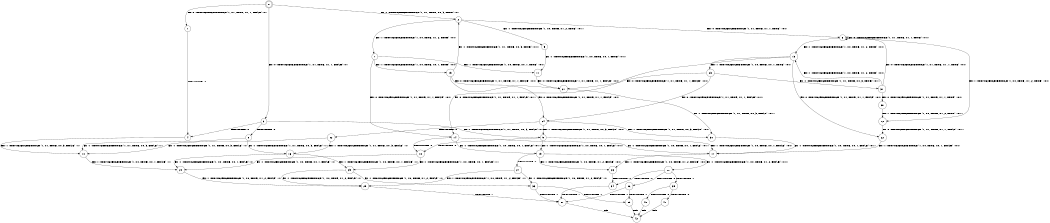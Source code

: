 digraph BCG {
size = "7, 10.5";
center = TRUE;
node [shape = circle];
0 [peripheries = 2];
0 -> 1 [label = "EX !0 !ATOMIC_EXCH_BRANCH (1, +1, TRUE, +1, 1, FALSE) !:0:"];
0 -> 2 [label = "EX !1 !ATOMIC_EXCH_BRANCH (1, +1, TRUE, +0, 3, TRUE) !:0:"];
0 -> 3 [label = "EX !0 !ATOMIC_EXCH_BRANCH (1, +1, TRUE, +1, 1, FALSE) !:0:"];
1 -> 4 [label = "TERMINATE !0"];
2 -> 5 [label = "EX !1 !ATOMIC_EXCH_BRANCH (1, +0, TRUE, +1, 2, TRUE) !:0:1:"];
2 -> 6 [label = "EX !0 !ATOMIC_EXCH_BRANCH (1, +1, TRUE, +1, 1, TRUE) !:0:1:"];
2 -> 7 [label = "EX !1 !ATOMIC_EXCH_BRANCH (1, +0, TRUE, +1, 2, TRUE) !:0:1:"];
3 -> 4 [label = "TERMINATE !0"];
3 -> 8 [label = "TERMINATE !0"];
3 -> 9 [label = "EX !1 !ATOMIC_EXCH_BRANCH (1, +1, TRUE, +0, 3, FALSE) !:0:"];
4 -> 10 [label = "EX !1 !ATOMIC_EXCH_BRANCH (1, +1, TRUE, +0, 3, FALSE) !:1:"];
5 -> 11 [label = "EX !1 !ATOMIC_EXCH_BRANCH (1, +0, TRUE, +0, 1, TRUE) !:0:1:"];
6 -> 12 [label = "EX !1 !ATOMIC_EXCH_BRANCH (1, +0, TRUE, +1, 2, TRUE) !:0:1:"];
6 -> 13 [label = "EX !1 !ATOMIC_EXCH_BRANCH (1, +0, TRUE, +1, 2, TRUE) !:0:1:"];
6 -> 6 [label = "EX !0 !ATOMIC_EXCH_BRANCH (1, +1, TRUE, +1, 1, TRUE) !:0:1:"];
7 -> 11 [label = "EX !1 !ATOMIC_EXCH_BRANCH (1, +0, TRUE, +0, 1, TRUE) !:0:1:"];
7 -> 14 [label = "EX !0 !ATOMIC_EXCH_BRANCH (1, +1, TRUE, +1, 1, FALSE) !:0:1:"];
7 -> 15 [label = "EX !1 !ATOMIC_EXCH_BRANCH (1, +0, TRUE, +0, 1, TRUE) !:0:1:"];
8 -> 10 [label = "EX !1 !ATOMIC_EXCH_BRANCH (1, +1, TRUE, +0, 3, FALSE) !:1:"];
8 -> 16 [label = "EX !1 !ATOMIC_EXCH_BRANCH (1, +1, TRUE, +0, 3, FALSE) !:1:"];
9 -> 17 [label = "EX !1 !ATOMIC_EXCH_BRANCH (1, +0, TRUE, +0, 1, FALSE) !:0:1:"];
9 -> 18 [label = "TERMINATE !0"];
9 -> 19 [label = "EX !1 !ATOMIC_EXCH_BRANCH (1, +0, TRUE, +0, 1, FALSE) !:0:1:"];
10 -> 20 [label = "EX !1 !ATOMIC_EXCH_BRANCH (1, +0, TRUE, +0, 1, FALSE) !:1:"];
11 -> 21 [label = "EX !0 !ATOMIC_EXCH_BRANCH (1, +1, TRUE, +1, 1, FALSE) !:0:1:"];
12 -> 22 [label = "EX !0 !ATOMIC_EXCH_BRANCH (1, +1, TRUE, +1, 1, FALSE) !:0:1:"];
13 -> 22 [label = "EX !0 !ATOMIC_EXCH_BRANCH (1, +1, TRUE, +1, 1, FALSE) !:0:1:"];
13 -> 23 [label = "EX !1 !ATOMIC_EXCH_BRANCH (1, +0, TRUE, +0, 1, TRUE) !:0:1:"];
13 -> 14 [label = "EX !0 !ATOMIC_EXCH_BRANCH (1, +1, TRUE, +1, 1, FALSE) !:0:1:"];
14 -> 17 [label = "EX !1 !ATOMIC_EXCH_BRANCH (1, +0, TRUE, +0, 1, FALSE) !:0:1:"];
14 -> 18 [label = "TERMINATE !0"];
14 -> 19 [label = "EX !1 !ATOMIC_EXCH_BRANCH (1, +0, TRUE, +0, 1, FALSE) !:0:1:"];
15 -> 21 [label = "EX !0 !ATOMIC_EXCH_BRANCH (1, +1, TRUE, +1, 1, FALSE) !:0:1:"];
15 -> 24 [label = "EX !0 !ATOMIC_EXCH_BRANCH (1, +1, TRUE, +1, 1, FALSE) !:0:1:"];
15 -> 2 [label = "EX !1 !ATOMIC_EXCH_BRANCH (1, +1, TRUE, +0, 3, TRUE) !:0:1:"];
16 -> 20 [label = "EX !1 !ATOMIC_EXCH_BRANCH (1, +0, TRUE, +0, 1, FALSE) !:1:"];
16 -> 25 [label = "EX !1 !ATOMIC_EXCH_BRANCH (1, +0, TRUE, +0, 1, FALSE) !:1:"];
17 -> 26 [label = "EX !1 !ATOMIC_EXCH_BRANCH (1, +0, TRUE, +1, 2, FALSE) !:0:1:"];
18 -> 20 [label = "EX !1 !ATOMIC_EXCH_BRANCH (1, +0, TRUE, +0, 1, FALSE) !:1:"];
18 -> 25 [label = "EX !1 !ATOMIC_EXCH_BRANCH (1, +0, TRUE, +0, 1, FALSE) !:1:"];
19 -> 26 [label = "EX !1 !ATOMIC_EXCH_BRANCH (1, +0, TRUE, +1, 2, FALSE) !:0:1:"];
19 -> 27 [label = "TERMINATE !0"];
19 -> 28 [label = "EX !1 !ATOMIC_EXCH_BRANCH (1, +0, TRUE, +1, 2, FALSE) !:0:1:"];
20 -> 29 [label = "EX !1 !ATOMIC_EXCH_BRANCH (1, +0, TRUE, +1, 2, FALSE) !:1:"];
21 -> 30 [label = "EX !1 !ATOMIC_EXCH_BRANCH (1, +1, TRUE, +0, 3, FALSE) !:0:1:"];
22 -> 17 [label = "EX !1 !ATOMIC_EXCH_BRANCH (1, +0, TRUE, +0, 1, FALSE) !:0:1:"];
23 -> 21 [label = "EX !0 !ATOMIC_EXCH_BRANCH (1, +1, TRUE, +1, 1, FALSE) !:0:1:"];
23 -> 31 [label = "EX !1 !ATOMIC_EXCH_BRANCH (1, +1, TRUE, +0, 3, TRUE) !:0:1:"];
23 -> 24 [label = "EX !0 !ATOMIC_EXCH_BRANCH (1, +1, TRUE, +1, 1, FALSE) !:0:1:"];
24 -> 30 [label = "EX !1 !ATOMIC_EXCH_BRANCH (1, +1, TRUE, +0, 3, FALSE) !:0:1:"];
24 -> 32 [label = "TERMINATE !0"];
24 -> 9 [label = "EX !1 !ATOMIC_EXCH_BRANCH (1, +1, TRUE, +0, 3, FALSE) !:0:1:"];
25 -> 29 [label = "EX !1 !ATOMIC_EXCH_BRANCH (1, +0, TRUE, +1, 2, FALSE) !:1:"];
25 -> 33 [label = "EX !1 !ATOMIC_EXCH_BRANCH (1, +0, TRUE, +1, 2, FALSE) !:1:"];
26 -> 34 [label = "TERMINATE !0"];
27 -> 29 [label = "EX !1 !ATOMIC_EXCH_BRANCH (1, +0, TRUE, +1, 2, FALSE) !:1:"];
27 -> 33 [label = "EX !1 !ATOMIC_EXCH_BRANCH (1, +0, TRUE, +1, 2, FALSE) !:1:"];
28 -> 34 [label = "TERMINATE !0"];
28 -> 35 [label = "TERMINATE !1"];
28 -> 36 [label = "TERMINATE !0"];
29 -> 37 [label = "TERMINATE !1"];
30 -> 17 [label = "EX !1 !ATOMIC_EXCH_BRANCH (1, +0, TRUE, +0, 1, FALSE) !:0:1:"];
31 -> 38 [label = "EX !0 !ATOMIC_EXCH_BRANCH (1, +1, TRUE, +1, 1, TRUE) !:0:1:"];
31 -> 13 [label = "EX !1 !ATOMIC_EXCH_BRANCH (1, +0, TRUE, +1, 2, TRUE) !:0:1:"];
31 -> 6 [label = "EX !0 !ATOMIC_EXCH_BRANCH (1, +1, TRUE, +1, 1, TRUE) !:0:1:"];
32 -> 10 [label = "EX !1 !ATOMIC_EXCH_BRANCH (1, +1, TRUE, +0, 3, FALSE) !:1:"];
32 -> 16 [label = "EX !1 !ATOMIC_EXCH_BRANCH (1, +1, TRUE, +0, 3, FALSE) !:1:"];
33 -> 37 [label = "TERMINATE !1"];
33 -> 39 [label = "TERMINATE !1"];
34 -> 37 [label = "TERMINATE !1"];
35 -> 40 [label = "TERMINATE !0"];
35 -> 41 [label = "TERMINATE !0"];
36 -> 37 [label = "TERMINATE !1"];
36 -> 39 [label = "TERMINATE !1"];
37 -> 42 [label = "exit"];
38 -> 12 [label = "EX !1 !ATOMIC_EXCH_BRANCH (1, +0, TRUE, +1, 2, TRUE) !:0:1:"];
39 -> 42 [label = "exit"];
40 -> 42 [label = "exit"];
41 -> 42 [label = "exit"];
}
